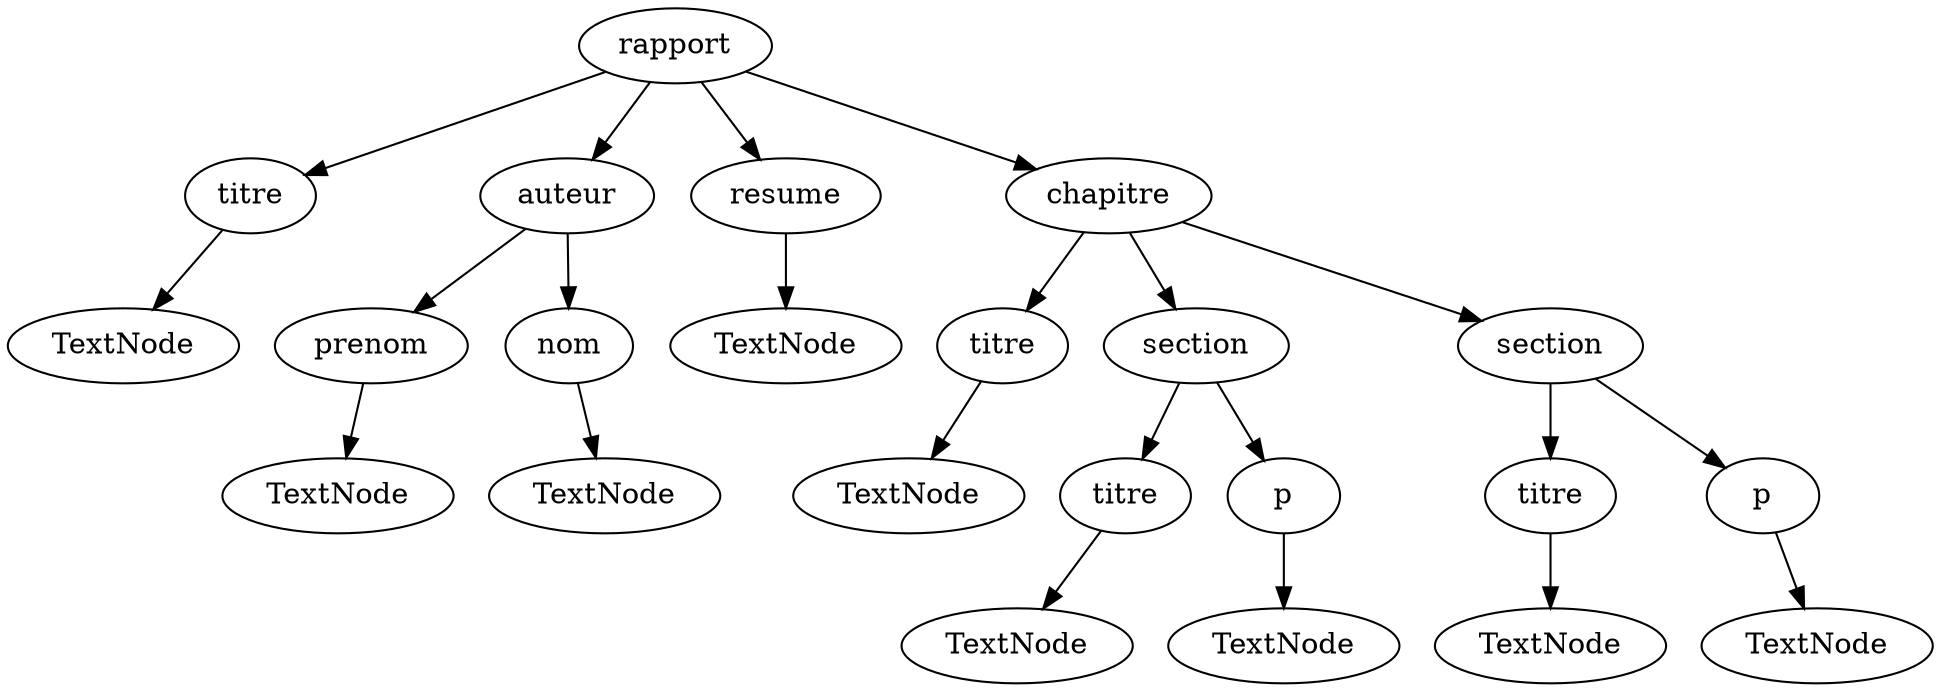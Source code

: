 digraph xmlTree {
id_0x100301a50[label="rapport"]
id_0x1003009c0[label="titre"]
id_0x100300970[label="TextNode"]
id_0x1003009c0 -> id_0x100300970
id_0x100301a50 -> id_0x1003009c0
id_0x100300d20[label="auteur"]
id_0x100300b50[label="prenom"]
id_0x100300b10[label="TextNode"]
id_0x100300b50 -> id_0x100300b10
id_0x100300d20 -> id_0x100300b50
id_0x100300c90[label="nom"]
id_0x100300c50[label="TextNode"]
id_0x100300c90 -> id_0x100300c50
id_0x100300d20 -> id_0x100300c90
id_0x100301a50 -> id_0x100300d20
id_0x100300db0[label="resume"]
id_0x100300ea0[label="TextNode"]
id_0x100300db0 -> id_0x100300ea0
id_0x100301a50 -> id_0x100300db0
id_0x1003019e0[label="chapitre"]
id_0x100301070[label="titre"]
id_0x100301020[label="TextNode"]
id_0x100301070 -> id_0x100301020
id_0x1003019e0 -> id_0x100301070
id_0x100301380[label="section"]
id_0x100301250[label="titre"]
id_0x100301200[label="TextNode"]
id_0x100301250 -> id_0x100301200
id_0x100301380 -> id_0x100301250
id_0x1003012f0[label="p"]
id_0x1003015b0[label="TextNode"]
id_0x1003012f0 -> id_0x1003015b0
id_0x100301380 -> id_0x1003012f0
id_0x1003019e0 -> id_0x100301380
id_0x100301750[label="section"]
id_0x1003016e0[label="titre"]
id_0x100301690[label="TextNode"]
id_0x1003016e0 -> id_0x100301690
id_0x100301750 -> id_0x1003016e0
id_0x100301950[label="p"]
id_0x100301900[label="TextNode"]
id_0x100301950 -> id_0x100301900
id_0x100301750 -> id_0x100301950
id_0x1003019e0 -> id_0x100301750
id_0x100301a50 -> id_0x1003019e0
}
